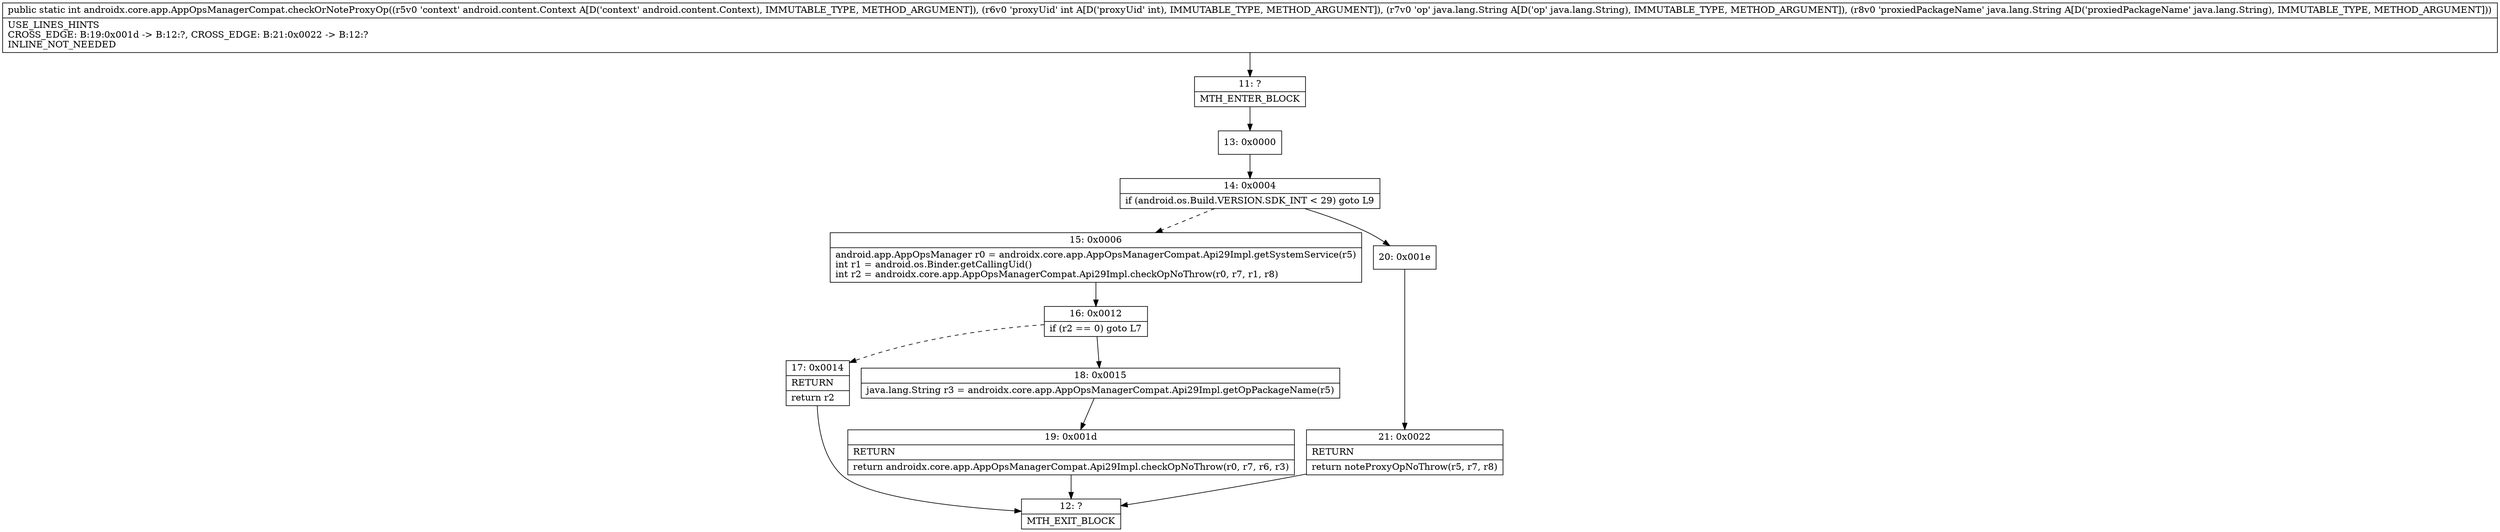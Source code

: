 digraph "CFG forandroidx.core.app.AppOpsManagerCompat.checkOrNoteProxyOp(Landroid\/content\/Context;ILjava\/lang\/String;Ljava\/lang\/String;)I" {
Node_11 [shape=record,label="{11\:\ ?|MTH_ENTER_BLOCK\l}"];
Node_13 [shape=record,label="{13\:\ 0x0000}"];
Node_14 [shape=record,label="{14\:\ 0x0004|if (android.os.Build.VERSION.SDK_INT \< 29) goto L9\l}"];
Node_15 [shape=record,label="{15\:\ 0x0006|android.app.AppOpsManager r0 = androidx.core.app.AppOpsManagerCompat.Api29Impl.getSystemService(r5)\lint r1 = android.os.Binder.getCallingUid()\lint r2 = androidx.core.app.AppOpsManagerCompat.Api29Impl.checkOpNoThrow(r0, r7, r1, r8)\l}"];
Node_16 [shape=record,label="{16\:\ 0x0012|if (r2 == 0) goto L7\l}"];
Node_17 [shape=record,label="{17\:\ 0x0014|RETURN\l|return r2\l}"];
Node_12 [shape=record,label="{12\:\ ?|MTH_EXIT_BLOCK\l}"];
Node_18 [shape=record,label="{18\:\ 0x0015|java.lang.String r3 = androidx.core.app.AppOpsManagerCompat.Api29Impl.getOpPackageName(r5)\l}"];
Node_19 [shape=record,label="{19\:\ 0x001d|RETURN\l|return androidx.core.app.AppOpsManagerCompat.Api29Impl.checkOpNoThrow(r0, r7, r6, r3)\l}"];
Node_20 [shape=record,label="{20\:\ 0x001e}"];
Node_21 [shape=record,label="{21\:\ 0x0022|RETURN\l|return noteProxyOpNoThrow(r5, r7, r8)\l}"];
MethodNode[shape=record,label="{public static int androidx.core.app.AppOpsManagerCompat.checkOrNoteProxyOp((r5v0 'context' android.content.Context A[D('context' android.content.Context), IMMUTABLE_TYPE, METHOD_ARGUMENT]), (r6v0 'proxyUid' int A[D('proxyUid' int), IMMUTABLE_TYPE, METHOD_ARGUMENT]), (r7v0 'op' java.lang.String A[D('op' java.lang.String), IMMUTABLE_TYPE, METHOD_ARGUMENT]), (r8v0 'proxiedPackageName' java.lang.String A[D('proxiedPackageName' java.lang.String), IMMUTABLE_TYPE, METHOD_ARGUMENT]))  | USE_LINES_HINTS\lCROSS_EDGE: B:19:0x001d \-\> B:12:?, CROSS_EDGE: B:21:0x0022 \-\> B:12:?\lINLINE_NOT_NEEDED\l}"];
MethodNode -> Node_11;Node_11 -> Node_13;
Node_13 -> Node_14;
Node_14 -> Node_15[style=dashed];
Node_14 -> Node_20;
Node_15 -> Node_16;
Node_16 -> Node_17[style=dashed];
Node_16 -> Node_18;
Node_17 -> Node_12;
Node_18 -> Node_19;
Node_19 -> Node_12;
Node_20 -> Node_21;
Node_21 -> Node_12;
}

